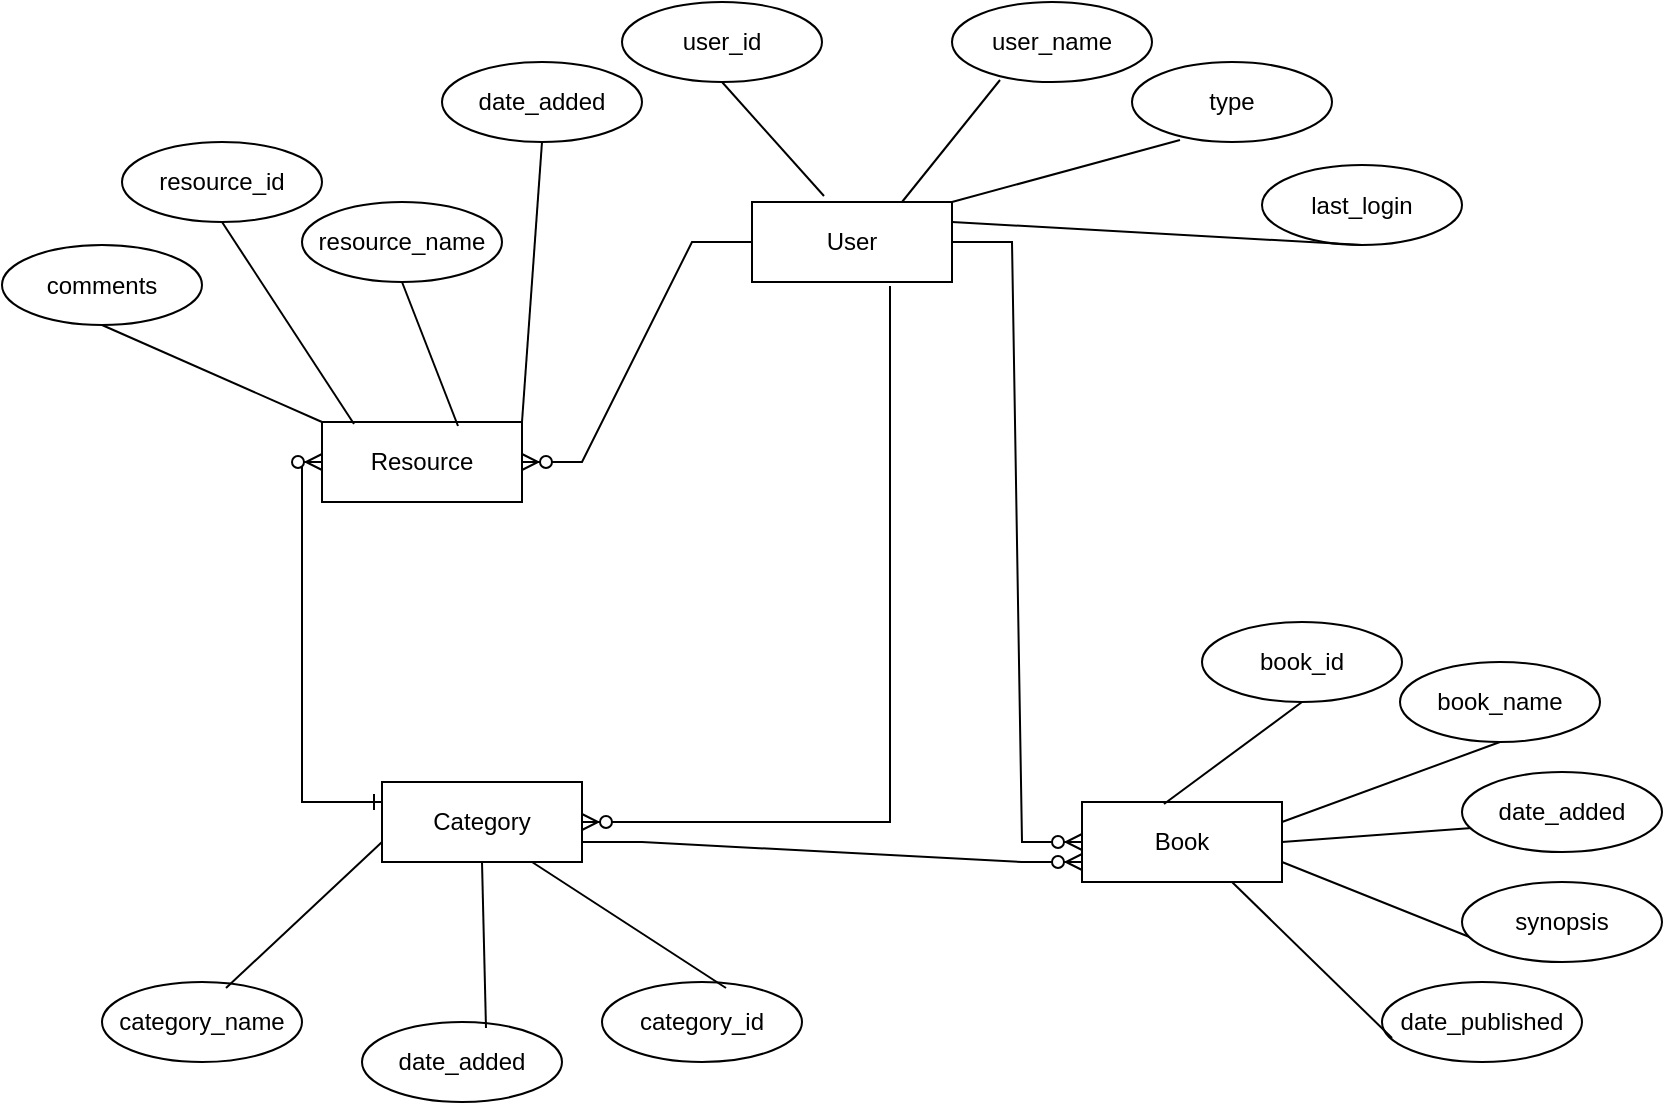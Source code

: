 <mxfile version="22.1.5" type="github">
  <diagram id="R2lEEEUBdFMjLlhIrx00" name="Page-1">
    <mxGraphModel dx="1942" dy="516" grid="1" gridSize="10" guides="1" tooltips="1" connect="1" arrows="1" fold="1" page="1" pageScale="1" pageWidth="850" pageHeight="1100" math="0" shadow="0" extFonts="Permanent Marker^https://fonts.googleapis.com/css?family=Permanent+Marker">
      <root>
        <mxCell id="0" />
        <mxCell id="1" parent="0" />
        <mxCell id="pYwxa0pYal24DIkM7k4L-3" value="User" style="whiteSpace=wrap;html=1;align=center;" vertex="1" parent="1">
          <mxGeometry x="325" y="130" width="100" height="40" as="geometry" />
        </mxCell>
        <mxCell id="pYwxa0pYal24DIkM7k4L-6" value="Resource" style="whiteSpace=wrap;html=1;align=center;" vertex="1" parent="1">
          <mxGeometry x="110" y="240" width="100" height="40" as="geometry" />
        </mxCell>
        <mxCell id="pYwxa0pYal24DIkM7k4L-7" value="Book" style="whiteSpace=wrap;html=1;align=center;" vertex="1" parent="1">
          <mxGeometry x="490" y="430" width="100" height="40" as="geometry" />
        </mxCell>
        <mxCell id="pYwxa0pYal24DIkM7k4L-8" value="Category" style="whiteSpace=wrap;html=1;align=center;" vertex="1" parent="1">
          <mxGeometry x="140" y="420" width="100" height="40" as="geometry" />
        </mxCell>
        <mxCell id="pYwxa0pYal24DIkM7k4L-11" value="" style="edgeStyle=entityRelationEdgeStyle;fontSize=12;html=1;endArrow=ERzeroToMany;endFill=1;rounded=0;exitX=1;exitY=0.5;exitDx=0;exitDy=0;entryX=0;entryY=0.5;entryDx=0;entryDy=0;" edge="1" parent="1" source="pYwxa0pYal24DIkM7k4L-3" target="pYwxa0pYal24DIkM7k4L-7">
          <mxGeometry width="100" height="100" relative="1" as="geometry">
            <mxPoint x="370" y="370" as="sourcePoint" />
            <mxPoint x="470" y="270" as="targetPoint" />
          </mxGeometry>
        </mxCell>
        <mxCell id="pYwxa0pYal24DIkM7k4L-12" value="" style="edgeStyle=entityRelationEdgeStyle;fontSize=12;html=1;endArrow=ERzeroToMany;endFill=1;rounded=0;entryX=0;entryY=0.75;entryDx=0;entryDy=0;exitX=1;exitY=0.75;exitDx=0;exitDy=0;" edge="1" parent="1" source="pYwxa0pYal24DIkM7k4L-8" target="pYwxa0pYal24DIkM7k4L-7">
          <mxGeometry width="100" height="100" relative="1" as="geometry">
            <mxPoint x="220" y="360" as="sourcePoint" />
            <mxPoint x="320" y="260" as="targetPoint" />
          </mxGeometry>
        </mxCell>
        <mxCell id="pYwxa0pYal24DIkM7k4L-13" value="" style="edgeStyle=entityRelationEdgeStyle;fontSize=12;html=1;endArrow=ERzeroToMany;endFill=1;rounded=0;exitX=0;exitY=0.5;exitDx=0;exitDy=0;entryX=1;entryY=0.5;entryDx=0;entryDy=0;" edge="1" parent="1" source="pYwxa0pYal24DIkM7k4L-3" target="pYwxa0pYal24DIkM7k4L-6">
          <mxGeometry width="100" height="100" relative="1" as="geometry">
            <mxPoint x="200" y="210" as="sourcePoint" />
            <mxPoint x="180" y="170" as="targetPoint" />
            <Array as="points">
              <mxPoint x="180" y="160" />
            </Array>
          </mxGeometry>
        </mxCell>
        <mxCell id="pYwxa0pYal24DIkM7k4L-14" value="" style="edgeStyle=elbowEdgeStyle;fontSize=12;html=1;endArrow=ERzeroToMany;endFill=1;rounded=0;entryX=0;entryY=0.5;entryDx=0;entryDy=0;startArrow=ERone;startFill=0;exitX=0;exitY=0.25;exitDx=0;exitDy=0;" edge="1" parent="1" source="pYwxa0pYal24DIkM7k4L-8" target="pYwxa0pYal24DIkM7k4L-6">
          <mxGeometry width="100" height="100" relative="1" as="geometry">
            <mxPoint x="240" y="350" as="sourcePoint" />
            <mxPoint x="90" y="170" as="targetPoint" />
            <Array as="points">
              <mxPoint x="100" y="340" />
            </Array>
          </mxGeometry>
        </mxCell>
        <mxCell id="pYwxa0pYal24DIkM7k4L-15" value="" style="edgeStyle=elbowEdgeStyle;fontSize=12;html=1;endArrow=ERzeroToMany;endFill=1;rounded=0;entryX=1;entryY=0.5;entryDx=0;entryDy=0;exitX=0.69;exitY=1.05;exitDx=0;exitDy=0;exitPerimeter=0;" edge="1" parent="1" source="pYwxa0pYal24DIkM7k4L-3" target="pYwxa0pYal24DIkM7k4L-8">
          <mxGeometry width="100" height="100" relative="1" as="geometry">
            <mxPoint x="401" y="200" as="sourcePoint" />
            <mxPoint x="270" y="457" as="targetPoint" />
            <Array as="points">
              <mxPoint x="394" y="310" />
            </Array>
          </mxGeometry>
        </mxCell>
        <mxCell id="pYwxa0pYal24DIkM7k4L-16" value="user_id" style="ellipse;whiteSpace=wrap;html=1;align=center;" vertex="1" parent="1">
          <mxGeometry x="260" y="30" width="100" height="40" as="geometry" />
        </mxCell>
        <mxCell id="pYwxa0pYal24DIkM7k4L-17" value="user_name" style="ellipse;whiteSpace=wrap;html=1;align=center;" vertex="1" parent="1">
          <mxGeometry x="425" y="30" width="100" height="40" as="geometry" />
        </mxCell>
        <mxCell id="pYwxa0pYal24DIkM7k4L-18" value="" style="endArrow=none;html=1;rounded=0;entryX=0.36;entryY=-0.075;entryDx=0;entryDy=0;entryPerimeter=0;exitX=0.5;exitY=1;exitDx=0;exitDy=0;" edge="1" parent="1" source="pYwxa0pYal24DIkM7k4L-16" target="pYwxa0pYal24DIkM7k4L-3">
          <mxGeometry relative="1" as="geometry">
            <mxPoint x="340" y="90" as="sourcePoint" />
            <mxPoint x="485" y="69" as="targetPoint" />
          </mxGeometry>
        </mxCell>
        <mxCell id="pYwxa0pYal24DIkM7k4L-19" value="" style="endArrow=none;html=1;rounded=0;exitX=0.75;exitY=0;exitDx=0;exitDy=0;entryX=0.24;entryY=0.975;entryDx=0;entryDy=0;entryPerimeter=0;" edge="1" parent="1" source="pYwxa0pYal24DIkM7k4L-3" target="pYwxa0pYal24DIkM7k4L-17">
          <mxGeometry relative="1" as="geometry">
            <mxPoint x="395" y="120" as="sourcePoint" />
            <mxPoint x="555" y="120" as="targetPoint" />
          </mxGeometry>
        </mxCell>
        <mxCell id="pYwxa0pYal24DIkM7k4L-20" value="" style="endArrow=none;html=1;rounded=0;exitX=1;exitY=0;exitDx=0;exitDy=0;entryX=0.24;entryY=0.975;entryDx=0;entryDy=0;entryPerimeter=0;" edge="1" target="pYwxa0pYal24DIkM7k4L-21" parent="1" source="pYwxa0pYal24DIkM7k4L-3">
          <mxGeometry relative="1" as="geometry">
            <mxPoint x="490" y="160" as="sourcePoint" />
            <mxPoint x="645" y="150" as="targetPoint" />
          </mxGeometry>
        </mxCell>
        <mxCell id="pYwxa0pYal24DIkM7k4L-21" value="type" style="ellipse;whiteSpace=wrap;html=1;align=center;" vertex="1" parent="1">
          <mxGeometry x="515" y="60" width="100" height="40" as="geometry" />
        </mxCell>
        <mxCell id="pYwxa0pYal24DIkM7k4L-22" value="last_login" style="ellipse;whiteSpace=wrap;html=1;align=center;" vertex="1" parent="1">
          <mxGeometry x="580" y="111.5" width="100" height="40" as="geometry" />
        </mxCell>
        <mxCell id="pYwxa0pYal24DIkM7k4L-23" value="" style="endArrow=none;html=1;rounded=0;entryX=1;entryY=0.25;entryDx=0;entryDy=0;exitX=0.5;exitY=1;exitDx=0;exitDy=0;" edge="1" source="pYwxa0pYal24DIkM7k4L-22" parent="1" target="pYwxa0pYal24DIkM7k4L-3">
          <mxGeometry relative="1" as="geometry">
            <mxPoint x="660" y="171.5" as="sourcePoint" />
            <mxPoint x="681" y="208.5" as="targetPoint" />
          </mxGeometry>
        </mxCell>
        <mxCell id="pYwxa0pYal24DIkM7k4L-24" value="resource_id" style="ellipse;whiteSpace=wrap;html=1;align=center;" vertex="1" parent="1">
          <mxGeometry x="10" y="100" width="100" height="40" as="geometry" />
        </mxCell>
        <mxCell id="pYwxa0pYal24DIkM7k4L-25" value="" style="endArrow=none;html=1;rounded=0;entryX=0.16;entryY=0.025;entryDx=0;entryDy=0;entryPerimeter=0;exitX=0.5;exitY=1;exitDx=0;exitDy=0;" edge="1" source="pYwxa0pYal24DIkM7k4L-24" parent="1" target="pYwxa0pYal24DIkM7k4L-6">
          <mxGeometry relative="1" as="geometry">
            <mxPoint x="69" y="103" as="sourcePoint" />
            <mxPoint x="90" y="140" as="targetPoint" />
          </mxGeometry>
        </mxCell>
        <mxCell id="pYwxa0pYal24DIkM7k4L-26" value="resource_name" style="ellipse;whiteSpace=wrap;html=1;align=center;" vertex="1" parent="1">
          <mxGeometry x="100" y="130" width="100" height="40" as="geometry" />
        </mxCell>
        <mxCell id="pYwxa0pYal24DIkM7k4L-27" value="" style="endArrow=none;html=1;rounded=0;entryX=0.68;entryY=0.05;entryDx=0;entryDy=0;entryPerimeter=0;exitX=0.5;exitY=1;exitDx=0;exitDy=0;" edge="1" source="pYwxa0pYal24DIkM7k4L-26" parent="1" target="pYwxa0pYal24DIkM7k4L-6">
          <mxGeometry relative="1" as="geometry">
            <mxPoint x="120" y="103" as="sourcePoint" />
            <mxPoint x="141" y="140" as="targetPoint" />
          </mxGeometry>
        </mxCell>
        <mxCell id="pYwxa0pYal24DIkM7k4L-28" value="comments" style="ellipse;whiteSpace=wrap;html=1;align=center;" vertex="1" parent="1">
          <mxGeometry x="-50" y="151.5" width="100" height="40" as="geometry" />
        </mxCell>
        <mxCell id="pYwxa0pYal24DIkM7k4L-29" value="" style="endArrow=none;html=1;rounded=0;entryX=0;entryY=0;entryDx=0;entryDy=0;exitX=0.5;exitY=1;exitDx=0;exitDy=0;" edge="1" source="pYwxa0pYal24DIkM7k4L-28" parent="1" target="pYwxa0pYal24DIkM7k4L-6">
          <mxGeometry relative="1" as="geometry">
            <mxPoint x="-10" y="143" as="sourcePoint" />
            <mxPoint x="47" y="281" as="targetPoint" />
          </mxGeometry>
        </mxCell>
        <mxCell id="pYwxa0pYal24DIkM7k4L-30" value="date_added" style="ellipse;whiteSpace=wrap;html=1;align=center;" vertex="1" parent="1">
          <mxGeometry x="170" y="60" width="100" height="40" as="geometry" />
        </mxCell>
        <mxCell id="pYwxa0pYal24DIkM7k4L-31" value="" style="endArrow=none;html=1;rounded=0;entryX=1;entryY=0;entryDx=0;entryDy=0;exitX=0.5;exitY=1;exitDx=0;exitDy=0;" edge="1" source="pYwxa0pYal24DIkM7k4L-30" parent="1" target="pYwxa0pYal24DIkM7k4L-6">
          <mxGeometry relative="1" as="geometry">
            <mxPoint x="190" y="33" as="sourcePoint" />
            <mxPoint x="248" y="172" as="targetPoint" />
          </mxGeometry>
        </mxCell>
        <mxCell id="pYwxa0pYal24DIkM7k4L-32" value="category_name" style="ellipse;whiteSpace=wrap;html=1;align=center;" vertex="1" parent="1">
          <mxGeometry y="520" width="100" height="40" as="geometry" />
        </mxCell>
        <mxCell id="pYwxa0pYal24DIkM7k4L-33" value="" style="endArrow=none;html=1;rounded=0;entryX=0;entryY=0.75;entryDx=0;entryDy=0;exitX=0.62;exitY=0.075;exitDx=0;exitDy=0;exitPerimeter=0;" edge="1" source="pYwxa0pYal24DIkM7k4L-32" parent="1" target="pYwxa0pYal24DIkM7k4L-8">
          <mxGeometry relative="1" as="geometry">
            <mxPoint x="10" y="371.5" as="sourcePoint" />
            <mxPoint x="130" y="460" as="targetPoint" />
          </mxGeometry>
        </mxCell>
        <mxCell id="pYwxa0pYal24DIkM7k4L-34" value="date_added" style="ellipse;whiteSpace=wrap;html=1;align=center;" vertex="1" parent="1">
          <mxGeometry x="130" y="540" width="100" height="40" as="geometry" />
        </mxCell>
        <mxCell id="pYwxa0pYal24DIkM7k4L-35" value="" style="endArrow=none;html=1;rounded=0;entryX=0.5;entryY=1;entryDx=0;entryDy=0;exitX=0.62;exitY=0.075;exitDx=0;exitDy=0;exitPerimeter=0;" edge="1" source="pYwxa0pYal24DIkM7k4L-34" parent="1" target="pYwxa0pYal24DIkM7k4L-8">
          <mxGeometry relative="1" as="geometry">
            <mxPoint x="90" y="381.5" as="sourcePoint" />
            <mxPoint x="220" y="460" as="targetPoint" />
          </mxGeometry>
        </mxCell>
        <mxCell id="pYwxa0pYal24DIkM7k4L-36" value="book_id" style="ellipse;whiteSpace=wrap;html=1;align=center;" vertex="1" parent="1">
          <mxGeometry x="550" y="340" width="100" height="40" as="geometry" />
        </mxCell>
        <mxCell id="pYwxa0pYal24DIkM7k4L-37" value="" style="endArrow=none;html=1;rounded=0;entryX=0.41;entryY=0.025;entryDx=0;entryDy=0;exitX=0.5;exitY=1;exitDx=0;exitDy=0;entryPerimeter=0;" edge="1" source="pYwxa0pYal24DIkM7k4L-36" parent="1" target="pYwxa0pYal24DIkM7k4L-7">
          <mxGeometry relative="1" as="geometry">
            <mxPoint x="473" y="219.5" as="sourcePoint" />
            <mxPoint x="560" y="300" as="targetPoint" />
          </mxGeometry>
        </mxCell>
        <mxCell id="pYwxa0pYal24DIkM7k4L-38" value="category_id" style="ellipse;whiteSpace=wrap;html=1;align=center;" vertex="1" parent="1">
          <mxGeometry x="250" y="520" width="100" height="40" as="geometry" />
        </mxCell>
        <mxCell id="pYwxa0pYal24DIkM7k4L-39" value="" style="endArrow=none;html=1;rounded=0;entryX=0.75;entryY=1;entryDx=0;entryDy=0;exitX=0.62;exitY=0.075;exitDx=0;exitDy=0;exitPerimeter=0;" edge="1" source="pYwxa0pYal24DIkM7k4L-38" parent="1" target="pYwxa0pYal24DIkM7k4L-8">
          <mxGeometry relative="1" as="geometry">
            <mxPoint x="140" y="381.5" as="sourcePoint" />
            <mxPoint x="225" y="460" as="targetPoint" />
          </mxGeometry>
        </mxCell>
        <mxCell id="pYwxa0pYal24DIkM7k4L-40" value="book_name" style="ellipse;whiteSpace=wrap;html=1;align=center;" vertex="1" parent="1">
          <mxGeometry x="649" y="360" width="100" height="40" as="geometry" />
        </mxCell>
        <mxCell id="pYwxa0pYal24DIkM7k4L-41" value="" style="endArrow=none;html=1;rounded=0;entryX=1;entryY=0.25;entryDx=0;entryDy=0;exitX=0.5;exitY=1;exitDx=0;exitDy=0;" edge="1" source="pYwxa0pYal24DIkM7k4L-40" parent="1" target="pYwxa0pYal24DIkM7k4L-7">
          <mxGeometry relative="1" as="geometry">
            <mxPoint x="572" y="239.5" as="sourcePoint" />
            <mxPoint x="630" y="451" as="targetPoint" />
          </mxGeometry>
        </mxCell>
        <mxCell id="pYwxa0pYal24DIkM7k4L-42" value="" style="endArrow=none;html=1;rounded=0;entryX=1;entryY=0.5;entryDx=0;entryDy=0;exitX=0.05;exitY=0.7;exitDx=0;exitDy=0;exitPerimeter=0;" edge="1" source="pYwxa0pYal24DIkM7k4L-43" parent="1" target="pYwxa0pYal24DIkM7k4L-7">
          <mxGeometry relative="1" as="geometry">
            <mxPoint x="592" y="294.5" as="sourcePoint" />
            <mxPoint x="610" y="485" as="targetPoint" />
          </mxGeometry>
        </mxCell>
        <mxCell id="pYwxa0pYal24DIkM7k4L-43" value="date_added" style="ellipse;whiteSpace=wrap;html=1;align=center;" vertex="1" parent="1">
          <mxGeometry x="680" y="415" width="100" height="40" as="geometry" />
        </mxCell>
        <mxCell id="pYwxa0pYal24DIkM7k4L-44" value="" style="endArrow=none;html=1;rounded=0;entryX=1;entryY=0.75;entryDx=0;entryDy=0;exitX=0.05;exitY=0.7;exitDx=0;exitDy=0;exitPerimeter=0;" edge="1" source="pYwxa0pYal24DIkM7k4L-45" parent="1" target="pYwxa0pYal24DIkM7k4L-7">
          <mxGeometry relative="1" as="geometry">
            <mxPoint x="592" y="349.5" as="sourcePoint" />
            <mxPoint x="590" y="505" as="targetPoint" />
          </mxGeometry>
        </mxCell>
        <mxCell id="pYwxa0pYal24DIkM7k4L-45" value="synopsis" style="ellipse;whiteSpace=wrap;html=1;align=center;" vertex="1" parent="1">
          <mxGeometry x="680" y="470" width="100" height="40" as="geometry" />
        </mxCell>
        <mxCell id="pYwxa0pYal24DIkM7k4L-46" value="date_published" style="ellipse;whiteSpace=wrap;html=1;align=center;" vertex="1" parent="1">
          <mxGeometry x="640" y="520" width="100" height="40" as="geometry" />
        </mxCell>
        <mxCell id="pYwxa0pYal24DIkM7k4L-47" value="" style="endArrow=none;html=1;rounded=0;entryX=0.75;entryY=1;entryDx=0;entryDy=0;exitX=0.05;exitY=0.7;exitDx=0;exitDy=0;exitPerimeter=0;" edge="1" source="pYwxa0pYal24DIkM7k4L-46" parent="1" target="pYwxa0pYal24DIkM7k4L-7">
          <mxGeometry relative="1" as="geometry">
            <mxPoint x="552" y="399.5" as="sourcePoint" />
            <mxPoint x="550" y="510" as="targetPoint" />
          </mxGeometry>
        </mxCell>
      </root>
    </mxGraphModel>
  </diagram>
</mxfile>
